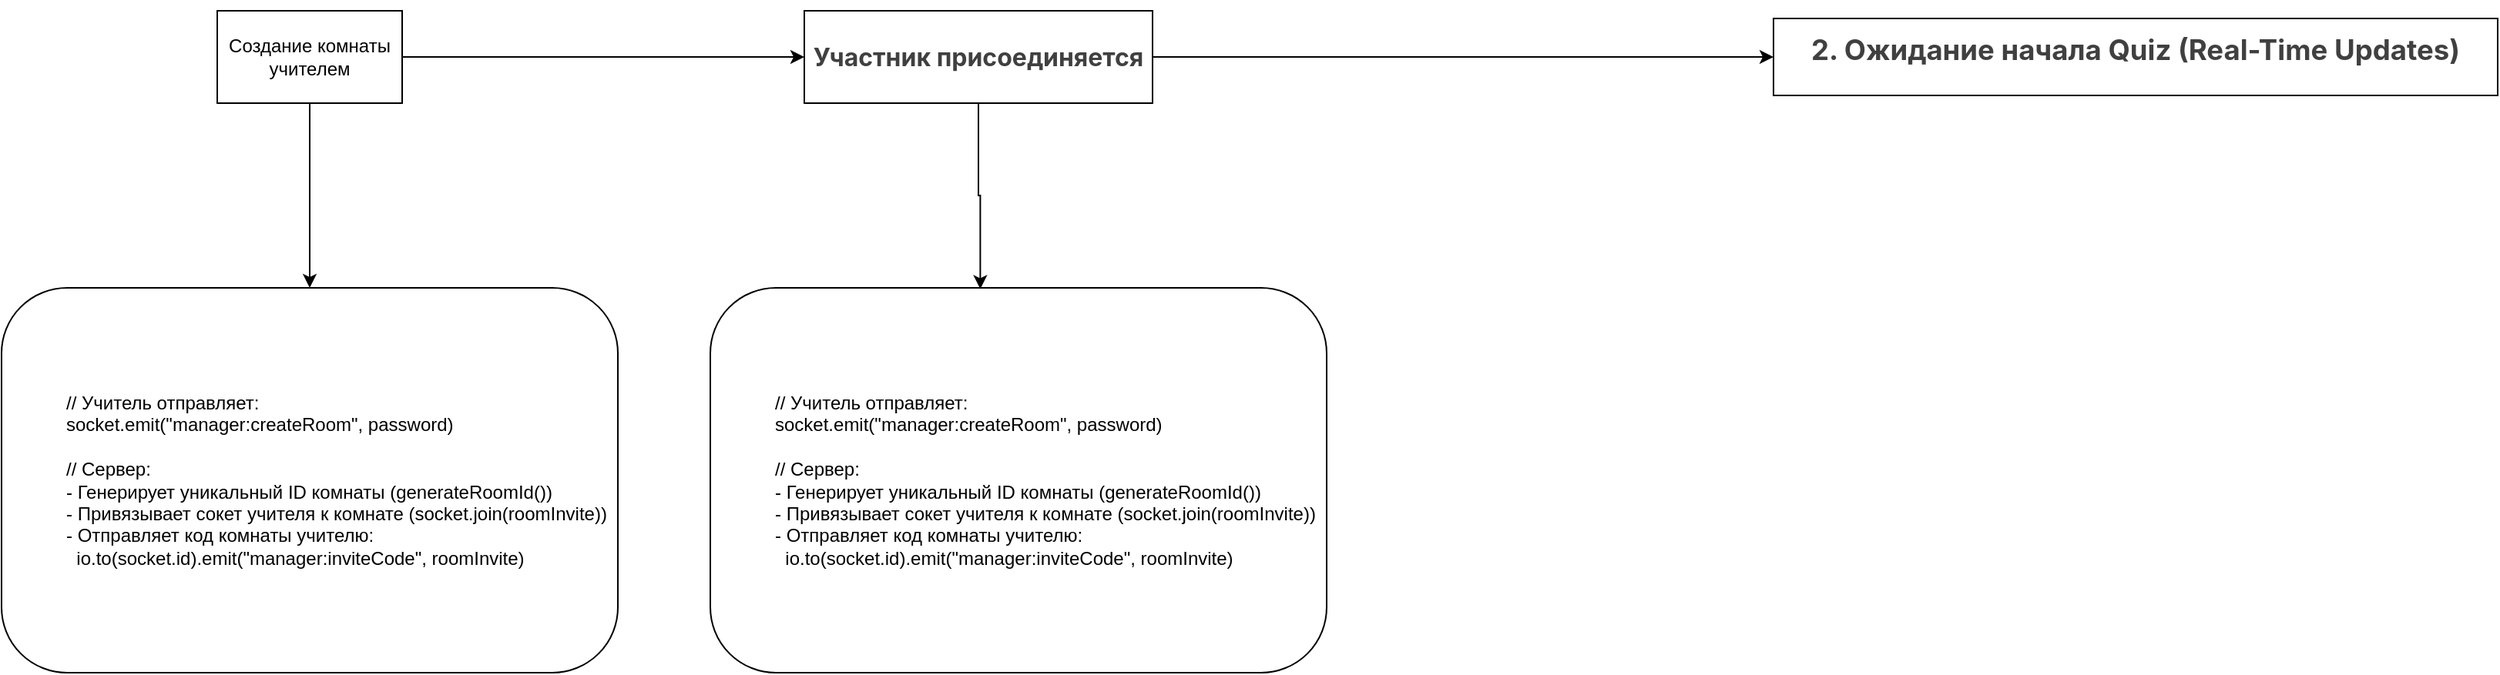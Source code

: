 <mxfile version="26.2.13">
  <diagram name="Страница — 1" id="a1srA0CJ_oaOzkEW6KTp">
    <mxGraphModel dx="2479" dy="758" grid="1" gridSize="10" guides="1" tooltips="1" connect="1" arrows="1" fold="1" page="1" pageScale="1" pageWidth="827" pageHeight="1169" math="0" shadow="0">
      <root>
        <mxCell id="0" />
        <mxCell id="1" parent="0" />
        <mxCell id="QA4JbL0JVGYu7XiQIj53-3" style="edgeStyle=orthogonalEdgeStyle;rounded=0;orthogonalLoop=1;jettySize=auto;html=1;entryX=0;entryY=0.5;entryDx=0;entryDy=0;shadow=0;" edge="1" parent="1" source="QA4JbL0JVGYu7XiQIj53-2" target="QA4JbL0JVGYu7XiQIj53-5">
          <mxGeometry relative="1" as="geometry">
            <mxPoint x="290" y="180" as="targetPoint" />
          </mxGeometry>
        </mxCell>
        <mxCell id="QA4JbL0JVGYu7XiQIj53-6" style="edgeStyle=orthogonalEdgeStyle;rounded=0;orthogonalLoop=1;jettySize=auto;html=1;shadow=0;" edge="1" parent="1" source="QA4JbL0JVGYu7XiQIj53-2" target="QA4JbL0JVGYu7XiQIj53-8">
          <mxGeometry relative="1" as="geometry">
            <mxPoint x="140" y="290" as="targetPoint" />
          </mxGeometry>
        </mxCell>
        <mxCell id="QA4JbL0JVGYu7XiQIj53-2" value="Создание комнаты учителем" style="rounded=0;whiteSpace=wrap;html=1;shadow=0;" vertex="1" parent="1">
          <mxGeometry x="-80" y="150" width="120" height="60" as="geometry" />
        </mxCell>
        <mxCell id="QA4JbL0JVGYu7XiQIj53-17" value="" style="edgeStyle=orthogonalEdgeStyle;rounded=0;orthogonalLoop=1;jettySize=auto;html=1;" edge="1" parent="1" source="QA4JbL0JVGYu7XiQIj53-5" target="QA4JbL0JVGYu7XiQIj53-16">
          <mxGeometry relative="1" as="geometry" />
        </mxCell>
        <mxCell id="QA4JbL0JVGYu7XiQIj53-5" value="&lt;strong style=&quot;--tw-scale-x: 1; --tw-scale-y: 1; --tw-pan-x: ; --tw-pan-y: ; --tw-pinch-zoom: ; --tw-scroll-snap-strictness: proximity; --tw-ordinal: ; --tw-slashed-zero: ; --tw-numeric-figure: ; --tw-numeric-spacing: ; --tw-numeric-fraction: ; --tw-ring-inset: ; --tw-ring-offset-width: 0px; --tw-ring-offset-color: #fff; --tw-ring-color: rgb(59 130 246 / .5); --tw-ring-offset-shadow: 0 0 #0000; --tw-ring-shadow: 0 0 #0000; --tw-shadow: 0 0 #0000; --tw-shadow-colored: 0 0 #0000; --tw-blur: ; --tw-brightness: ; --tw-contrast: ; --tw-grayscale: ; --tw-hue-rotate: ; --tw-invert: ; --tw-saturate: ; --tw-sepia: ; --tw-drop-shadow: ; --tw-backdrop-blur: ; --tw-backdrop-brightness: ; --tw-backdrop-contrast: ; --tw-backdrop-grayscale: ; --tw-backdrop-hue-rotate: ; --tw-backdrop-invert: ; --tw-backdrop-opacity: ; --tw-backdrop-saturate: ; --tw-backdrop-sepia: ; color: rgb(64, 64, 64); font-family: DeepSeek-CJK-patch, Inter, system-ui, -apple-system, &amp;quot;system-ui&amp;quot;, &amp;quot;Segoe UI&amp;quot;, Roboto, &amp;quot;Noto Sans&amp;quot;, Ubuntu, Cantarell, &amp;quot;Helvetica Neue&amp;quot;, Oxygen, &amp;quot;Open Sans&amp;quot;, sans-serif; font-size: 16.002px; text-align: left; background-color: rgb(255, 255, 255);&quot;&gt;Участник присоединяется&lt;/strong&gt;" style="rounded=0;whiteSpace=wrap;html=1;shadow=0;" vertex="1" parent="1">
          <mxGeometry x="301" y="150" width="226" height="60" as="geometry" />
        </mxCell>
        <mxCell id="QA4JbL0JVGYu7XiQIj53-8" value="&lt;blockquote style=&quot;margin: 0 0 0 40px; border: none; padding: 0px;&quot;&gt;&lt;div&gt;// Учитель отправляет:&lt;/div&gt;&lt;div&gt;socket.emit(&quot;manager:createRoom&quot;, password)&lt;/div&gt;&lt;div&gt;&lt;br&gt;&lt;/div&gt;&lt;div&gt;// Сервер:&lt;/div&gt;&lt;div&gt;- Генерирует уникальный ID комнаты (generateRoomId())&lt;/div&gt;&lt;div&gt;- Привязывает сокет учителя к комнате (socket.join(roomInvite))&lt;/div&gt;&lt;div&gt;- Отправляет код комнаты учителю:&amp;nbsp;&lt;/div&gt;&lt;div&gt;&amp;nbsp; io.to(socket.id).emit(&quot;manager:inviteCode&quot;, roomInvite)&lt;/div&gt;&lt;/blockquote&gt;" style="rounded=1;whiteSpace=wrap;html=1;arcSize=17;align=left;shadow=0;" vertex="1" parent="1">
          <mxGeometry x="-220" y="330" width="400" height="250" as="geometry" />
        </mxCell>
        <mxCell id="QA4JbL0JVGYu7XiQIj53-13" value="&lt;blockquote style=&quot;margin: 0 0 0 40px; border: none; padding: 0px;&quot;&gt;&lt;div&gt;// Учитель отправляет:&lt;/div&gt;&lt;div&gt;socket.emit(&quot;manager:createRoom&quot;, password)&lt;/div&gt;&lt;div&gt;&lt;br&gt;&lt;/div&gt;&lt;div&gt;// Сервер:&lt;/div&gt;&lt;div&gt;- Генерирует уникальный ID комнаты (generateRoomId())&lt;/div&gt;&lt;div&gt;- Привязывает сокет учителя к комнате (socket.join(roomInvite))&lt;/div&gt;&lt;div&gt;- Отправляет код комнаты учителю:&amp;nbsp;&lt;/div&gt;&lt;div&gt;&amp;nbsp; io.to(socket.id).emit(&quot;manager:inviteCode&quot;, roomInvite)&lt;/div&gt;&lt;/blockquote&gt;" style="rounded=1;whiteSpace=wrap;html=1;arcSize=17;align=left;shadow=0;" vertex="1" parent="1">
          <mxGeometry x="240" y="330" width="400" height="250" as="geometry" />
        </mxCell>
        <mxCell id="QA4JbL0JVGYu7XiQIj53-15" value="" style="edgeStyle=orthogonalEdgeStyle;rounded=0;orthogonalLoop=1;jettySize=auto;html=1;entryX=0.438;entryY=0.003;entryDx=0;entryDy=0;entryPerimeter=0;shadow=0;" edge="1" parent="1" source="QA4JbL0JVGYu7XiQIj53-5" target="QA4JbL0JVGYu7XiQIj53-13">
          <mxGeometry relative="1" as="geometry" />
        </mxCell>
        <mxCell id="QA4JbL0JVGYu7XiQIj53-16" value="&lt;h3 style=&quot;--tw-scale-x: 1; --tw-scale-y: 1; --tw-pan-x: ; --tw-pan-y: ; --tw-pinch-zoom: ; --tw-scroll-snap-strictness: proximity; --tw-ordinal: ; --tw-slashed-zero: ; --tw-numeric-figure: ; --tw-numeric-spacing: ; --tw-numeric-fraction: ; --tw-ring-inset: ; --tw-ring-offset-width: 0px; --tw-ring-offset-color: #fff; --tw-ring-color: rgb(59 130 246 / .5); --tw-ring-offset-shadow: 0 0 #0000; --tw-ring-shadow: 0 0 #0000; --tw-shadow: 0 0 #0000; --tw-shadow-colored: 0 0 #0000; --tw-blur: ; --tw-brightness: ; --tw-contrast: ; --tw-grayscale: ; --tw-hue-rotate: ; --tw-invert: ; --tw-saturate: ; --tw-sepia: ; --tw-drop-shadow: ; --tw-backdrop-blur: ; --tw-backdrop-brightness: ; --tw-backdrop-contrast: ; --tw-backdrop-grayscale: ; --tw-backdrop-hue-rotate: ; --tw-backdrop-invert: ; --tw-backdrop-opacity: ; --tw-backdrop-saturate: ; --tw-backdrop-sepia: ; font-weight: 500; font-size: 18.288px; line-height: 1.5; margin: 18.288px 0px 13.716px; color: rgb(64, 64, 64); font-family: DeepSeek-CJK-patch, Inter, system-ui, -apple-system, &amp;quot;system-ui&amp;quot;, &amp;quot;Segoe UI&amp;quot;, Roboto, &amp;quot;Noto Sans&amp;quot;, Ubuntu, Cantarell, &amp;quot;Helvetica Neue&amp;quot;, Oxygen, &amp;quot;Open Sans&amp;quot;, sans-serif; text-align: start; background-color: rgb(255, 255, 255);&quot;&gt;&lt;strong style=&quot;--tw-scale-x: 1; --tw-scale-y: 1; --tw-pan-x: ; --tw-pan-y: ; --tw-pinch-zoom: ; --tw-scroll-snap-strictness: proximity; --tw-ordinal: ; --tw-slashed-zero: ; --tw-numeric-figure: ; --tw-numeric-spacing: ; --tw-numeric-fraction: ; --tw-ring-inset: ; --tw-ring-offset-width: 0px; --tw-ring-offset-color: #fff; --tw-ring-color: rgb(59 130 246 / .5); --tw-ring-offset-shadow: 0 0 #0000; --tw-ring-shadow: 0 0 #0000; --tw-shadow: 0 0 #0000; --tw-shadow-colored: 0 0 #0000; --tw-blur: ; --tw-brightness: ; --tw-contrast: ; --tw-grayscale: ; --tw-hue-rotate: ; --tw-invert: ; --tw-saturate: ; --tw-sepia: ; --tw-drop-shadow: ; --tw-backdrop-blur: ; --tw-backdrop-brightness: ; --tw-backdrop-contrast: ; --tw-backdrop-grayscale: ; --tw-backdrop-hue-rotate: ; --tw-backdrop-invert: ; --tw-backdrop-opacity: ; --tw-backdrop-saturate: ; --tw-backdrop-sepia: ;&quot;&gt;2. Ожидание начала Quiz (Real-Time Updates)&lt;/strong&gt;&lt;/h3&gt;&lt;div&gt;&lt;strong style=&quot;--tw-scale-x: 1; --tw-scale-y: 1; --tw-pan-x: ; --tw-pan-y: ; --tw-pinch-zoom: ; --tw-scroll-snap-strictness: proximity; --tw-ordinal: ; --tw-slashed-zero: ; --tw-numeric-figure: ; --tw-numeric-spacing: ; --tw-numeric-fraction: ; --tw-ring-inset: ; --tw-ring-offset-width: 0px; --tw-ring-offset-color: #fff; --tw-ring-color: rgb(59 130 246 / .5); --tw-ring-offset-shadow: 0 0 #0000; --tw-ring-shadow: 0 0 #0000; --tw-shadow: 0 0 #0000; --tw-shadow-colored: 0 0 #0000; --tw-blur: ; --tw-brightness: ; --tw-contrast: ; --tw-grayscale: ; --tw-hue-rotate: ; --tw-invert: ; --tw-saturate: ; --tw-sepia: ; --tw-drop-shadow: ; --tw-backdrop-blur: ; --tw-backdrop-brightness: ; --tw-backdrop-contrast: ; --tw-backdrop-grayscale: ; --tw-backdrop-hue-rotate: ; --tw-backdrop-invert: ; --tw-backdrop-opacity: ; --tw-backdrop-saturate: ; --tw-backdrop-sepia: ;&quot;&gt;&lt;br&gt;&lt;/strong&gt;&lt;/div&gt;" style="whiteSpace=wrap;html=1;rounded=0;shadow=0;" vertex="1" parent="1">
          <mxGeometry x="930" y="155" width="470" height="50" as="geometry" />
        </mxCell>
      </root>
    </mxGraphModel>
  </diagram>
</mxfile>
